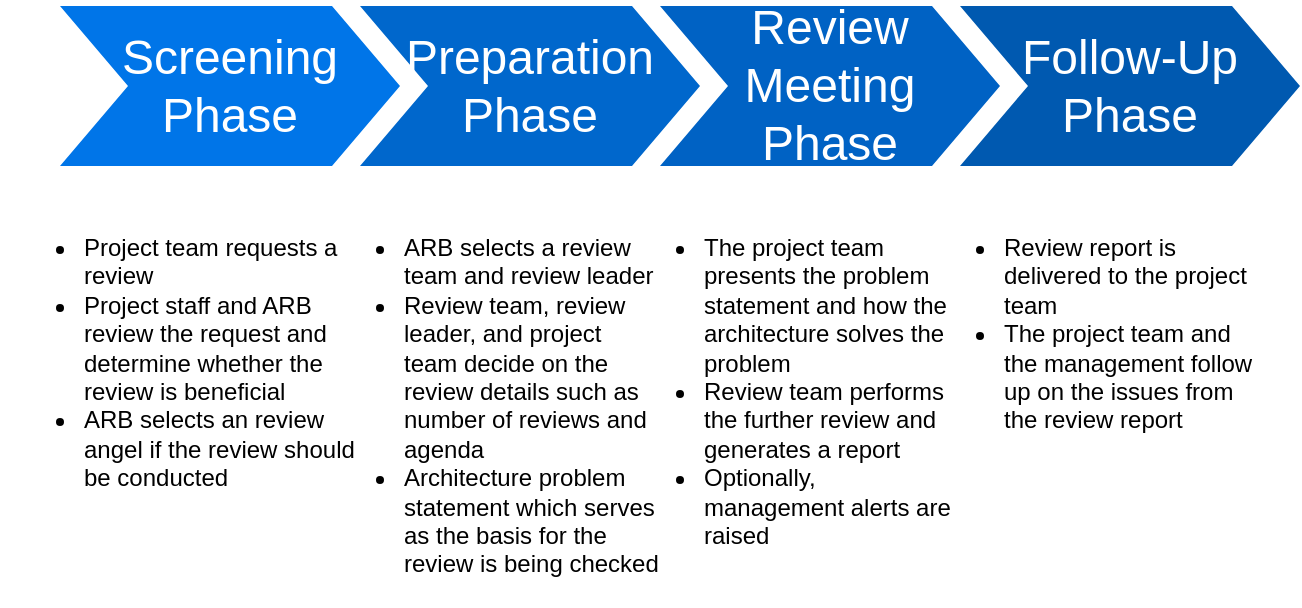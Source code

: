 <mxfile version="14.6.13" type="device"><diagram name="Page-1" id="d9b1e647-80fa-b4a2-5024-87a742678bcc"><mxGraphModel dx="946" dy="606" grid="1" gridSize="10" guides="1" tooltips="1" connect="1" arrows="1" fold="1" page="1" pageScale="1" pageWidth="1100" pageHeight="850" background="none" math="0" shadow="0"><root><mxCell id="0"/><mxCell id="1" parent="0"/><mxCell id="57fe6abec08f04cb-2" value="Screening Phase" style="shape=step;whiteSpace=wrap;html=1;fontSize=24;fillColor=#0075E8;fontColor=#FFFFFF;strokeColor=none;" parent="1" vertex="1"><mxGeometry x="240" y="180" width="170" height="80" as="geometry"/></mxCell><mxCell id="57fe6abec08f04cb-3" value="Preparation&lt;br style=&quot;font-size: 24px;&quot;&gt;Phase" style="shape=step;whiteSpace=wrap;html=1;fontSize=24;fillColor=#0067CC;fontColor=#FFFFFF;strokeColor=none;" parent="1" vertex="1"><mxGeometry x="390" y="180" width="170" height="80" as="geometry"/></mxCell><mxCell id="57fe6abec08f04cb-4" value="Review Meeting&lt;br style=&quot;font-size: 24px;&quot;&gt;Phase" style="shape=step;whiteSpace=wrap;html=1;fontSize=24;fillColor=#0062C4;fontColor=#FFFFFF;strokeColor=none;" parent="1" vertex="1"><mxGeometry x="540" y="180" width="170" height="80" as="geometry"/></mxCell><mxCell id="57fe6abec08f04cb-5" value="Follow-Up Phase" style="shape=step;whiteSpace=wrap;html=1;fontSize=24;fillColor=#0059B0;fontColor=#FFFFFF;strokeColor=none;" parent="1" vertex="1"><mxGeometry x="690" y="180" width="170" height="80" as="geometry"/></mxCell><mxCell id="57fe6abec08f04cb-9" value="&lt;ul&gt;&lt;li&gt;&lt;span&gt;Project team requests a review&lt;/span&gt;&lt;/li&gt;&lt;li&gt;&lt;span&gt;Project staff and ARB review the request and determine whether the review is beneficial&lt;/span&gt;&lt;/li&gt;&lt;li&gt;&lt;span&gt;ARB selects an review angel if the review should be conducted&lt;/span&gt;&lt;/li&gt;&lt;/ul&gt;" style="text;spacingTop=-5;fillColor=#ffffff;whiteSpace=wrap;html=1;align=left;fontSize=12;fontFamily=Helvetica;fillColor=none;strokeColor=none;" parent="1" vertex="1"><mxGeometry x="210" y="280" width="180" height="200" as="geometry"/></mxCell><mxCell id="57fe6abec08f04cb-10" value="&lt;ul&gt;&lt;li&gt;ARB selects a review team and review leader&lt;/li&gt;&lt;li&gt;Review team, review leader, and project team decide on the review details such as number of reviews and agenda&lt;/li&gt;&lt;li&gt;Architecture problem statement which serves as the basis for the review is being checked&lt;/li&gt;&lt;/ul&gt;" style="text;spacingTop=-5;fillColor=#ffffff;whiteSpace=wrap;html=1;align=left;fontSize=12;fontFamily=Helvetica;fillColor=none;strokeColor=none;" parent="1" vertex="1"><mxGeometry x="370" y="280" width="170" height="200" as="geometry"/></mxCell><mxCell id="57fe6abec08f04cb-11" value="&lt;ul&gt;&lt;li&gt;The project team presents the problem statement and how the architecture solves the problem&lt;/li&gt;&lt;li&gt;Review team performs the further review and generates a report&lt;/li&gt;&lt;li&gt;Optionally, management alerts are raised&lt;/li&gt;&lt;/ul&gt;" style="text;spacingTop=-5;fillColor=#ffffff;whiteSpace=wrap;html=1;align=left;fontSize=12;fontFamily=Helvetica;fillColor=none;strokeColor=none;" parent="1" vertex="1"><mxGeometry x="520" y="280" width="170" height="200" as="geometry"/></mxCell><mxCell id="57fe6abec08f04cb-12" value="&lt;ul&gt;&lt;li&gt;Review report is delivered to the project team&lt;/li&gt;&lt;li&gt;The project team and the management follow up on the issues from the review report&lt;/li&gt;&lt;/ul&gt;" style="text;spacingTop=-5;fillColor=#ffffff;whiteSpace=wrap;html=1;align=left;fontSize=12;fontFamily=Helvetica;fillColor=none;strokeColor=none;" parent="1" vertex="1"><mxGeometry x="670" y="280" width="170" height="200" as="geometry"/></mxCell></root></mxGraphModel></diagram></mxfile>